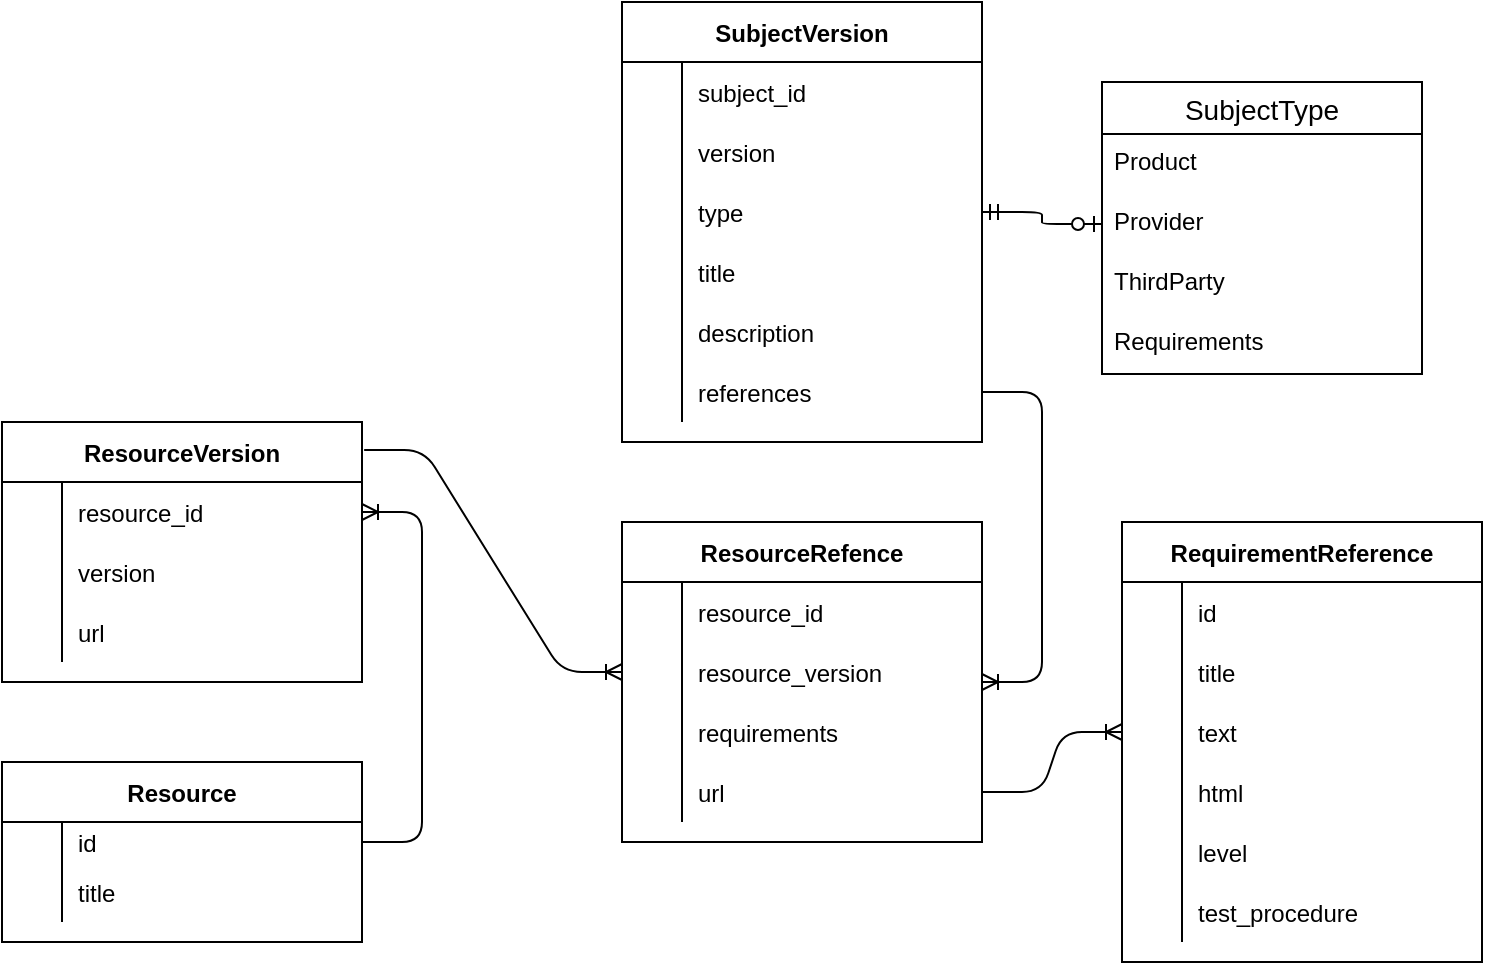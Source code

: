 <mxfile version="13.8.0" type="github">
  <diagram id="R2lEEEUBdFMjLlhIrx00" name="Page-1">
    <mxGraphModel dx="1085" dy="598" grid="1" gridSize="10" guides="1" tooltips="1" connect="1" arrows="1" fold="1" page="1" pageScale="1" pageWidth="850" pageHeight="1100" math="0" shadow="0" extFonts="Permanent Marker^https://fonts.googleapis.com/css?family=Permanent+Marker">
      <root>
        <mxCell id="0" />
        <mxCell id="1" parent="0" />
        <mxCell id="C-vyLk0tnHw3VtMMgP7b-13" value="SubjectVersion" style="shape=table;startSize=30;container=1;collapsible=1;childLayout=tableLayout;fixedRows=1;rowLines=0;fontStyle=1;align=center;resizeLast=1;" parent="1" vertex="1">
          <mxGeometry x="340" y="90" width="180" height="220" as="geometry" />
        </mxCell>
        <mxCell id="DWt9k8COlvQFSIsHi1i5-95" value="" style="shape=partialRectangle;collapsible=0;dropTarget=0;pointerEvents=0;fillColor=none;points=[[0,0.5],[1,0.5]];portConstraint=eastwest;top=0;left=0;right=0;bottom=0;" vertex="1" parent="C-vyLk0tnHw3VtMMgP7b-13">
          <mxGeometry y="30" width="180" height="30" as="geometry" />
        </mxCell>
        <mxCell id="DWt9k8COlvQFSIsHi1i5-96" value="" style="shape=partialRectangle;overflow=hidden;connectable=0;fillColor=none;top=0;left=0;bottom=0;right=0;" vertex="1" parent="DWt9k8COlvQFSIsHi1i5-95">
          <mxGeometry width="30" height="30" as="geometry" />
        </mxCell>
        <mxCell id="DWt9k8COlvQFSIsHi1i5-97" value="subject_id" style="shape=partialRectangle;overflow=hidden;connectable=0;fillColor=none;top=0;left=0;bottom=0;right=0;align=left;spacingLeft=6;" vertex="1" parent="DWt9k8COlvQFSIsHi1i5-95">
          <mxGeometry x="30" width="150" height="30" as="geometry" />
        </mxCell>
        <mxCell id="DWt9k8COlvQFSIsHi1i5-92" value="" style="shape=partialRectangle;collapsible=0;dropTarget=0;pointerEvents=0;fillColor=none;points=[[0,0.5],[1,0.5]];portConstraint=eastwest;top=0;left=0;right=0;bottom=0;" vertex="1" parent="C-vyLk0tnHw3VtMMgP7b-13">
          <mxGeometry y="60" width="180" height="30" as="geometry" />
        </mxCell>
        <mxCell id="DWt9k8COlvQFSIsHi1i5-93" value="" style="shape=partialRectangle;overflow=hidden;connectable=0;fillColor=none;top=0;left=0;bottom=0;right=0;" vertex="1" parent="DWt9k8COlvQFSIsHi1i5-92">
          <mxGeometry width="30" height="30" as="geometry" />
        </mxCell>
        <mxCell id="DWt9k8COlvQFSIsHi1i5-94" value="version" style="shape=partialRectangle;overflow=hidden;connectable=0;fillColor=none;top=0;left=0;bottom=0;right=0;align=left;spacingLeft=6;" vertex="1" parent="DWt9k8COlvQFSIsHi1i5-92">
          <mxGeometry x="30" width="150" height="30" as="geometry" />
        </mxCell>
        <mxCell id="C-vyLk0tnHw3VtMMgP7b-17" value="" style="shape=partialRectangle;collapsible=0;dropTarget=0;pointerEvents=0;fillColor=none;points=[[0,0.5],[1,0.5]];portConstraint=eastwest;top=0;left=0;right=0;bottom=0;" parent="C-vyLk0tnHw3VtMMgP7b-13" vertex="1">
          <mxGeometry y="90" width="180" height="30" as="geometry" />
        </mxCell>
        <mxCell id="C-vyLk0tnHw3VtMMgP7b-18" value="" style="shape=partialRectangle;overflow=hidden;connectable=0;fillColor=none;top=0;left=0;bottom=0;right=0;" parent="C-vyLk0tnHw3VtMMgP7b-17" vertex="1">
          <mxGeometry width="30" height="30" as="geometry" />
        </mxCell>
        <mxCell id="C-vyLk0tnHw3VtMMgP7b-19" value="type" style="shape=partialRectangle;overflow=hidden;connectable=0;fillColor=none;top=0;left=0;bottom=0;right=0;align=left;spacingLeft=6;" parent="C-vyLk0tnHw3VtMMgP7b-17" vertex="1">
          <mxGeometry x="30" width="150" height="30" as="geometry" />
        </mxCell>
        <mxCell id="C-vyLk0tnHw3VtMMgP7b-20" value="" style="shape=partialRectangle;collapsible=0;dropTarget=0;pointerEvents=0;fillColor=none;points=[[0,0.5],[1,0.5]];portConstraint=eastwest;top=0;left=0;right=0;bottom=0;" parent="C-vyLk0tnHw3VtMMgP7b-13" vertex="1">
          <mxGeometry y="120" width="180" height="30" as="geometry" />
        </mxCell>
        <mxCell id="C-vyLk0tnHw3VtMMgP7b-21" value="" style="shape=partialRectangle;overflow=hidden;connectable=0;fillColor=none;top=0;left=0;bottom=0;right=0;" parent="C-vyLk0tnHw3VtMMgP7b-20" vertex="1">
          <mxGeometry width="30" height="30" as="geometry" />
        </mxCell>
        <mxCell id="C-vyLk0tnHw3VtMMgP7b-22" value="title" style="shape=partialRectangle;overflow=hidden;connectable=0;fillColor=none;top=0;left=0;bottom=0;right=0;align=left;spacingLeft=6;" parent="C-vyLk0tnHw3VtMMgP7b-20" vertex="1">
          <mxGeometry x="30" width="150" height="30" as="geometry" />
        </mxCell>
        <mxCell id="DWt9k8COlvQFSIsHi1i5-10" value="" style="shape=partialRectangle;collapsible=0;dropTarget=0;pointerEvents=0;fillColor=none;points=[[0,0.5],[1,0.5]];portConstraint=eastwest;top=0;left=0;right=0;bottom=0;" vertex="1" parent="C-vyLk0tnHw3VtMMgP7b-13">
          <mxGeometry y="150" width="180" height="30" as="geometry" />
        </mxCell>
        <mxCell id="DWt9k8COlvQFSIsHi1i5-11" value="" style="shape=partialRectangle;overflow=hidden;connectable=0;fillColor=none;top=0;left=0;bottom=0;right=0;" vertex="1" parent="DWt9k8COlvQFSIsHi1i5-10">
          <mxGeometry width="30" height="30" as="geometry" />
        </mxCell>
        <mxCell id="DWt9k8COlvQFSIsHi1i5-12" value="description" style="shape=partialRectangle;overflow=hidden;connectable=0;fillColor=none;top=0;left=0;bottom=0;right=0;align=left;spacingLeft=6;" vertex="1" parent="DWt9k8COlvQFSIsHi1i5-10">
          <mxGeometry x="30" width="150" height="30" as="geometry" />
        </mxCell>
        <mxCell id="DWt9k8COlvQFSIsHi1i5-7" value="" style="shape=partialRectangle;collapsible=0;dropTarget=0;pointerEvents=0;fillColor=none;points=[[0,0.5],[1,0.5]];portConstraint=eastwest;top=0;left=0;right=0;bottom=0;" vertex="1" parent="C-vyLk0tnHw3VtMMgP7b-13">
          <mxGeometry y="180" width="180" height="30" as="geometry" />
        </mxCell>
        <mxCell id="DWt9k8COlvQFSIsHi1i5-8" value="" style="shape=partialRectangle;overflow=hidden;connectable=0;fillColor=none;top=0;left=0;bottom=0;right=0;" vertex="1" parent="DWt9k8COlvQFSIsHi1i5-7">
          <mxGeometry width="30" height="30" as="geometry" />
        </mxCell>
        <mxCell id="DWt9k8COlvQFSIsHi1i5-9" value="references" style="shape=partialRectangle;overflow=hidden;connectable=0;fillColor=none;top=0;left=0;bottom=0;right=0;align=left;spacingLeft=6;" vertex="1" parent="DWt9k8COlvQFSIsHi1i5-7">
          <mxGeometry x="30" width="150" height="30" as="geometry" />
        </mxCell>
        <mxCell id="DWt9k8COlvQFSIsHi1i5-14" value="SubjectType" style="swimlane;fontStyle=0;childLayout=stackLayout;horizontal=1;startSize=26;horizontalStack=0;resizeParent=1;resizeParentMax=0;resizeLast=0;collapsible=1;marginBottom=0;align=center;fontSize=14;" vertex="1" parent="1">
          <mxGeometry x="580" y="130" width="160" height="146" as="geometry" />
        </mxCell>
        <mxCell id="DWt9k8COlvQFSIsHi1i5-15" value="Product" style="text;strokeColor=none;fillColor=none;spacingLeft=4;spacingRight=4;overflow=hidden;rotatable=0;points=[[0,0.5],[1,0.5]];portConstraint=eastwest;fontSize=12;" vertex="1" parent="DWt9k8COlvQFSIsHi1i5-14">
          <mxGeometry y="26" width="160" height="30" as="geometry" />
        </mxCell>
        <mxCell id="DWt9k8COlvQFSIsHi1i5-16" value="Provider" style="text;strokeColor=none;fillColor=none;spacingLeft=4;spacingRight=4;overflow=hidden;rotatable=0;points=[[0,0.5],[1,0.5]];portConstraint=eastwest;fontSize=12;" vertex="1" parent="DWt9k8COlvQFSIsHi1i5-14">
          <mxGeometry y="56" width="160" height="30" as="geometry" />
        </mxCell>
        <mxCell id="DWt9k8COlvQFSIsHi1i5-17" value="ThirdParty" style="text;strokeColor=none;fillColor=none;spacingLeft=4;spacingRight=4;overflow=hidden;rotatable=0;points=[[0,0.5],[1,0.5]];portConstraint=eastwest;fontSize=12;" vertex="1" parent="DWt9k8COlvQFSIsHi1i5-14">
          <mxGeometry y="86" width="160" height="30" as="geometry" />
        </mxCell>
        <mxCell id="DWt9k8COlvQFSIsHi1i5-19" value="Requirements" style="text;strokeColor=none;fillColor=none;spacingLeft=4;spacingRight=4;overflow=hidden;rotatable=0;points=[[0,0.5],[1,0.5]];portConstraint=eastwest;fontSize=12;" vertex="1" parent="DWt9k8COlvQFSIsHi1i5-14">
          <mxGeometry y="116" width="160" height="30" as="geometry" />
        </mxCell>
        <mxCell id="DWt9k8COlvQFSIsHi1i5-18" value="" style="edgeStyle=entityRelationEdgeStyle;fontSize=12;html=1;endArrow=ERzeroToOne;startArrow=ERmandOne;entryX=0;entryY=0.5;entryDx=0;entryDy=0;exitX=1;exitY=0.5;exitDx=0;exitDy=0;" edge="1" parent="1" source="C-vyLk0tnHw3VtMMgP7b-17" target="DWt9k8COlvQFSIsHi1i5-16">
          <mxGeometry width="100" height="100" relative="1" as="geometry">
            <mxPoint x="340" y="460" as="sourcePoint" />
            <mxPoint x="440" y="360" as="targetPoint" />
          </mxGeometry>
        </mxCell>
        <mxCell id="DWt9k8COlvQFSIsHi1i5-20" value="" style="edgeStyle=entityRelationEdgeStyle;fontSize=12;html=1;endArrow=ERoneToMany;exitX=1;exitY=0.5;exitDx=0;exitDy=0;" edge="1" parent="1" source="DWt9k8COlvQFSIsHi1i5-7" target="DWt9k8COlvQFSIsHi1i5-21">
          <mxGeometry width="100" height="100" relative="1" as="geometry">
            <mxPoint x="460" y="280" as="sourcePoint" />
            <mxPoint x="570" y="420" as="targetPoint" />
          </mxGeometry>
        </mxCell>
        <mxCell id="DWt9k8COlvQFSIsHi1i5-21" value="ResourceRefence" style="shape=table;startSize=30;container=1;collapsible=1;childLayout=tableLayout;fixedRows=1;rowLines=0;fontStyle=1;align=center;resizeLast=1;" vertex="1" parent="1">
          <mxGeometry x="340" y="350" width="180" height="160" as="geometry" />
        </mxCell>
        <mxCell id="DWt9k8COlvQFSIsHi1i5-139" value="" style="shape=partialRectangle;collapsible=0;dropTarget=0;pointerEvents=0;fillColor=none;top=0;left=0;bottom=0;right=0;points=[[0,0.5],[1,0.5]];portConstraint=eastwest;" vertex="1" parent="DWt9k8COlvQFSIsHi1i5-21">
          <mxGeometry y="30" width="180" height="30" as="geometry" />
        </mxCell>
        <mxCell id="DWt9k8COlvQFSIsHi1i5-140" value="" style="shape=partialRectangle;connectable=0;fillColor=none;top=0;left=0;bottom=0;right=0;editable=1;overflow=hidden;" vertex="1" parent="DWt9k8COlvQFSIsHi1i5-139">
          <mxGeometry width="30" height="30" as="geometry" />
        </mxCell>
        <mxCell id="DWt9k8COlvQFSIsHi1i5-141" value="resource_id" style="shape=partialRectangle;connectable=0;fillColor=none;top=0;left=0;bottom=0;right=0;align=left;spacingLeft=6;overflow=hidden;" vertex="1" parent="DWt9k8COlvQFSIsHi1i5-139">
          <mxGeometry x="30" width="150" height="30" as="geometry" />
        </mxCell>
        <mxCell id="DWt9k8COlvQFSIsHi1i5-136" value="" style="shape=partialRectangle;collapsible=0;dropTarget=0;pointerEvents=0;fillColor=none;top=0;left=0;bottom=0;right=0;points=[[0,0.5],[1,0.5]];portConstraint=eastwest;" vertex="1" parent="DWt9k8COlvQFSIsHi1i5-21">
          <mxGeometry y="60" width="180" height="30" as="geometry" />
        </mxCell>
        <mxCell id="DWt9k8COlvQFSIsHi1i5-137" value="" style="shape=partialRectangle;connectable=0;fillColor=none;top=0;left=0;bottom=0;right=0;editable=1;overflow=hidden;" vertex="1" parent="DWt9k8COlvQFSIsHi1i5-136">
          <mxGeometry width="30" height="30" as="geometry" />
        </mxCell>
        <mxCell id="DWt9k8COlvQFSIsHi1i5-138" value="resource_version" style="shape=partialRectangle;connectable=0;fillColor=none;top=0;left=0;bottom=0;right=0;align=left;spacingLeft=6;overflow=hidden;" vertex="1" parent="DWt9k8COlvQFSIsHi1i5-136">
          <mxGeometry x="30" width="150" height="30" as="geometry" />
        </mxCell>
        <mxCell id="DWt9k8COlvQFSIsHi1i5-71" value="" style="shape=partialRectangle;collapsible=0;dropTarget=0;pointerEvents=0;fillColor=none;top=0;left=0;bottom=0;right=0;points=[[0,0.5],[1,0.5]];portConstraint=eastwest;" vertex="1" parent="DWt9k8COlvQFSIsHi1i5-21">
          <mxGeometry y="90" width="180" height="30" as="geometry" />
        </mxCell>
        <mxCell id="DWt9k8COlvQFSIsHi1i5-72" value="" style="shape=partialRectangle;connectable=0;fillColor=none;top=0;left=0;bottom=0;right=0;editable=1;overflow=hidden;" vertex="1" parent="DWt9k8COlvQFSIsHi1i5-71">
          <mxGeometry width="30" height="30" as="geometry" />
        </mxCell>
        <mxCell id="DWt9k8COlvQFSIsHi1i5-73" value="requirements" style="shape=partialRectangle;connectable=0;fillColor=none;top=0;left=0;bottom=0;right=0;align=left;spacingLeft=6;overflow=hidden;" vertex="1" parent="DWt9k8COlvQFSIsHi1i5-71">
          <mxGeometry x="30" width="150" height="30" as="geometry" />
        </mxCell>
        <mxCell id="DWt9k8COlvQFSIsHi1i5-25" value="" style="shape=partialRectangle;collapsible=0;dropTarget=0;pointerEvents=0;fillColor=none;top=0;left=0;bottom=0;right=0;points=[[0,0.5],[1,0.5]];portConstraint=eastwest;" vertex="1" parent="DWt9k8COlvQFSIsHi1i5-21">
          <mxGeometry y="120" width="180" height="30" as="geometry" />
        </mxCell>
        <mxCell id="DWt9k8COlvQFSIsHi1i5-26" value="" style="shape=partialRectangle;connectable=0;fillColor=none;top=0;left=0;bottom=0;right=0;editable=1;overflow=hidden;" vertex="1" parent="DWt9k8COlvQFSIsHi1i5-25">
          <mxGeometry width="30" height="30" as="geometry" />
        </mxCell>
        <mxCell id="DWt9k8COlvQFSIsHi1i5-27" value="url" style="shape=partialRectangle;connectable=0;fillColor=none;top=0;left=0;bottom=0;right=0;align=left;spacingLeft=6;overflow=hidden;" vertex="1" parent="DWt9k8COlvQFSIsHi1i5-25">
          <mxGeometry x="30" width="150" height="30" as="geometry" />
        </mxCell>
        <mxCell id="DWt9k8COlvQFSIsHi1i5-57" value="" style="edgeStyle=entityRelationEdgeStyle;fontSize=12;html=1;endArrow=ERoneToMany;exitX=1;exitY=0.5;exitDx=0;exitDy=0;entryX=0;entryY=0.5;entryDx=0;entryDy=0;" edge="1" parent="1" source="DWt9k8COlvQFSIsHi1i5-25" target="DWt9k8COlvQFSIsHi1i5-44">
          <mxGeometry width="100" height="100" relative="1" as="geometry">
            <mxPoint x="600" y="450" as="sourcePoint" />
            <mxPoint x="600" y="640" as="targetPoint" />
          </mxGeometry>
        </mxCell>
        <mxCell id="DWt9k8COlvQFSIsHi1i5-77" value="" style="edgeStyle=entityRelationEdgeStyle;fontSize=12;html=1;endArrow=ERoneToMany;exitX=1.006;exitY=0.108;exitDx=0;exitDy=0;entryX=0;entryY=0.5;entryDx=0;entryDy=0;exitPerimeter=0;" edge="1" parent="1" source="DWt9k8COlvQFSIsHi1i5-58" target="DWt9k8COlvQFSIsHi1i5-136">
          <mxGeometry width="100" height="100" relative="1" as="geometry">
            <mxPoint x="420" y="590" as="sourcePoint" />
            <mxPoint x="310" y="425" as="targetPoint" />
          </mxGeometry>
        </mxCell>
        <mxCell id="DWt9k8COlvQFSIsHi1i5-91" value="" style="edgeStyle=entityRelationEdgeStyle;fontSize=12;html=1;endArrow=ERoneToMany;entryX=1;entryY=0.5;entryDx=0;entryDy=0;exitX=1;exitY=0.5;exitDx=0;exitDy=0;" edge="1" parent="1" source="DWt9k8COlvQFSIsHi1i5-133" target="DWt9k8COlvQFSIsHi1i5-130">
          <mxGeometry width="100" height="100" relative="1" as="geometry">
            <mxPoint x="240" y="555" as="sourcePoint" />
            <mxPoint x="240" y="305" as="targetPoint" />
          </mxGeometry>
        </mxCell>
        <mxCell id="DWt9k8COlvQFSIsHi1i5-37" value="RequirementReference" style="shape=table;startSize=30;container=1;collapsible=1;childLayout=tableLayout;fixedRows=1;rowLines=0;fontStyle=1;align=center;resizeLast=1;" vertex="1" parent="1">
          <mxGeometry x="590" y="350" width="180" height="220" as="geometry" />
        </mxCell>
        <mxCell id="DWt9k8COlvQFSIsHi1i5-41" value="" style="shape=partialRectangle;collapsible=0;dropTarget=0;pointerEvents=0;fillColor=none;top=0;left=0;bottom=0;right=0;points=[[0,0.5],[1,0.5]];portConstraint=eastwest;" vertex="1" parent="DWt9k8COlvQFSIsHi1i5-37">
          <mxGeometry y="30" width="180" height="30" as="geometry" />
        </mxCell>
        <mxCell id="DWt9k8COlvQFSIsHi1i5-42" value="" style="shape=partialRectangle;connectable=0;fillColor=none;top=0;left=0;bottom=0;right=0;editable=1;overflow=hidden;" vertex="1" parent="DWt9k8COlvQFSIsHi1i5-41">
          <mxGeometry width="30" height="30" as="geometry" />
        </mxCell>
        <mxCell id="DWt9k8COlvQFSIsHi1i5-43" value="id" style="shape=partialRectangle;connectable=0;fillColor=none;top=0;left=0;bottom=0;right=0;align=left;spacingLeft=6;overflow=hidden;" vertex="1" parent="DWt9k8COlvQFSIsHi1i5-41">
          <mxGeometry x="30" width="150" height="30" as="geometry" />
        </mxCell>
        <mxCell id="DWt9k8COlvQFSIsHi1i5-127" value="" style="shape=partialRectangle;collapsible=0;dropTarget=0;pointerEvents=0;fillColor=none;top=0;left=0;bottom=0;right=0;points=[[0,0.5],[1,0.5]];portConstraint=eastwest;" vertex="1" parent="DWt9k8COlvQFSIsHi1i5-37">
          <mxGeometry y="60" width="180" height="30" as="geometry" />
        </mxCell>
        <mxCell id="DWt9k8COlvQFSIsHi1i5-128" value="" style="shape=partialRectangle;connectable=0;fillColor=none;top=0;left=0;bottom=0;right=0;editable=1;overflow=hidden;" vertex="1" parent="DWt9k8COlvQFSIsHi1i5-127">
          <mxGeometry width="30" height="30" as="geometry" />
        </mxCell>
        <mxCell id="DWt9k8COlvQFSIsHi1i5-129" value="title" style="shape=partialRectangle;connectable=0;fillColor=none;top=0;left=0;bottom=0;right=0;align=left;spacingLeft=6;overflow=hidden;" vertex="1" parent="DWt9k8COlvQFSIsHi1i5-127">
          <mxGeometry x="30" width="150" height="30" as="geometry" />
        </mxCell>
        <mxCell id="DWt9k8COlvQFSIsHi1i5-44" value="" style="shape=partialRectangle;collapsible=0;dropTarget=0;pointerEvents=0;fillColor=none;top=0;left=0;bottom=0;right=0;points=[[0,0.5],[1,0.5]];portConstraint=eastwest;" vertex="1" parent="DWt9k8COlvQFSIsHi1i5-37">
          <mxGeometry y="90" width="180" height="30" as="geometry" />
        </mxCell>
        <mxCell id="DWt9k8COlvQFSIsHi1i5-45" value="" style="shape=partialRectangle;connectable=0;fillColor=none;top=0;left=0;bottom=0;right=0;editable=1;overflow=hidden;" vertex="1" parent="DWt9k8COlvQFSIsHi1i5-44">
          <mxGeometry width="30" height="30" as="geometry" />
        </mxCell>
        <mxCell id="DWt9k8COlvQFSIsHi1i5-46" value="text" style="shape=partialRectangle;connectable=0;fillColor=none;top=0;left=0;bottom=0;right=0;align=left;spacingLeft=6;overflow=hidden;" vertex="1" parent="DWt9k8COlvQFSIsHi1i5-44">
          <mxGeometry x="30" width="150" height="30" as="geometry" />
        </mxCell>
        <mxCell id="DWt9k8COlvQFSIsHi1i5-50" value="" style="shape=partialRectangle;collapsible=0;dropTarget=0;pointerEvents=0;fillColor=none;top=0;left=0;bottom=0;right=0;points=[[0,0.5],[1,0.5]];portConstraint=eastwest;" vertex="1" parent="DWt9k8COlvQFSIsHi1i5-37">
          <mxGeometry y="120" width="180" height="30" as="geometry" />
        </mxCell>
        <mxCell id="DWt9k8COlvQFSIsHi1i5-51" value="" style="shape=partialRectangle;connectable=0;fillColor=none;top=0;left=0;bottom=0;right=0;editable=1;overflow=hidden;" vertex="1" parent="DWt9k8COlvQFSIsHi1i5-50">
          <mxGeometry width="30" height="30" as="geometry" />
        </mxCell>
        <mxCell id="DWt9k8COlvQFSIsHi1i5-52" value="html" style="shape=partialRectangle;connectable=0;fillColor=none;top=0;left=0;bottom=0;right=0;align=left;spacingLeft=6;overflow=hidden;" vertex="1" parent="DWt9k8COlvQFSIsHi1i5-50">
          <mxGeometry x="30" width="150" height="30" as="geometry" />
        </mxCell>
        <mxCell id="DWt9k8COlvQFSIsHi1i5-53" value="" style="shape=partialRectangle;collapsible=0;dropTarget=0;pointerEvents=0;fillColor=none;top=0;left=0;bottom=0;right=0;points=[[0,0.5],[1,0.5]];portConstraint=eastwest;" vertex="1" parent="DWt9k8COlvQFSIsHi1i5-37">
          <mxGeometry y="150" width="180" height="30" as="geometry" />
        </mxCell>
        <mxCell id="DWt9k8COlvQFSIsHi1i5-54" value="" style="shape=partialRectangle;connectable=0;fillColor=none;top=0;left=0;bottom=0;right=0;editable=1;overflow=hidden;" vertex="1" parent="DWt9k8COlvQFSIsHi1i5-53">
          <mxGeometry width="30" height="30" as="geometry" />
        </mxCell>
        <mxCell id="DWt9k8COlvQFSIsHi1i5-55" value="level" style="shape=partialRectangle;connectable=0;fillColor=none;top=0;left=0;bottom=0;right=0;align=left;spacingLeft=6;overflow=hidden;" vertex="1" parent="DWt9k8COlvQFSIsHi1i5-53">
          <mxGeometry x="30" width="150" height="30" as="geometry" />
        </mxCell>
        <mxCell id="DWt9k8COlvQFSIsHi1i5-47" value="" style="shape=partialRectangle;collapsible=0;dropTarget=0;pointerEvents=0;fillColor=none;top=0;left=0;bottom=0;right=0;points=[[0,0.5],[1,0.5]];portConstraint=eastwest;" vertex="1" parent="DWt9k8COlvQFSIsHi1i5-37">
          <mxGeometry y="180" width="180" height="30" as="geometry" />
        </mxCell>
        <mxCell id="DWt9k8COlvQFSIsHi1i5-48" value="" style="shape=partialRectangle;connectable=0;fillColor=none;top=0;left=0;bottom=0;right=0;editable=1;overflow=hidden;" vertex="1" parent="DWt9k8COlvQFSIsHi1i5-47">
          <mxGeometry width="30" height="30" as="geometry" />
        </mxCell>
        <mxCell id="DWt9k8COlvQFSIsHi1i5-49" value="test_procedure" style="shape=partialRectangle;connectable=0;fillColor=none;top=0;left=0;bottom=0;right=0;align=left;spacingLeft=6;overflow=hidden;" vertex="1" parent="DWt9k8COlvQFSIsHi1i5-47">
          <mxGeometry x="30" width="150" height="30" as="geometry" />
        </mxCell>
        <mxCell id="DWt9k8COlvQFSIsHi1i5-58" value="ResourceVersion" style="shape=table;startSize=30;container=1;collapsible=1;childLayout=tableLayout;fixedRows=1;rowLines=0;fontStyle=1;align=center;resizeLast=1;" vertex="1" parent="1">
          <mxGeometry x="30" y="300" width="180" height="130" as="geometry" />
        </mxCell>
        <mxCell id="DWt9k8COlvQFSIsHi1i5-130" value="" style="shape=partialRectangle;collapsible=0;dropTarget=0;pointerEvents=0;fillColor=none;top=0;left=0;bottom=0;right=0;points=[[0,0.5],[1,0.5]];portConstraint=eastwest;" vertex="1" parent="DWt9k8COlvQFSIsHi1i5-58">
          <mxGeometry y="30" width="180" height="30" as="geometry" />
        </mxCell>
        <mxCell id="DWt9k8COlvQFSIsHi1i5-131" value="" style="shape=partialRectangle;connectable=0;fillColor=none;top=0;left=0;bottom=0;right=0;editable=1;overflow=hidden;" vertex="1" parent="DWt9k8COlvQFSIsHi1i5-130">
          <mxGeometry width="30" height="30" as="geometry" />
        </mxCell>
        <mxCell id="DWt9k8COlvQFSIsHi1i5-132" value="resource_id" style="shape=partialRectangle;connectable=0;fillColor=none;top=0;left=0;bottom=0;right=0;align=left;spacingLeft=6;overflow=hidden;" vertex="1" parent="DWt9k8COlvQFSIsHi1i5-130">
          <mxGeometry x="30" width="150" height="30" as="geometry" />
        </mxCell>
        <mxCell id="DWt9k8COlvQFSIsHi1i5-104" value="" style="shape=partialRectangle;collapsible=0;dropTarget=0;pointerEvents=0;fillColor=none;top=0;left=0;bottom=0;right=0;points=[[0,0.5],[1,0.5]];portConstraint=eastwest;" vertex="1" parent="DWt9k8COlvQFSIsHi1i5-58">
          <mxGeometry y="60" width="180" height="30" as="geometry" />
        </mxCell>
        <mxCell id="DWt9k8COlvQFSIsHi1i5-105" value="" style="shape=partialRectangle;connectable=0;fillColor=none;top=0;left=0;bottom=0;right=0;editable=1;overflow=hidden;" vertex="1" parent="DWt9k8COlvQFSIsHi1i5-104">
          <mxGeometry width="30" height="30" as="geometry" />
        </mxCell>
        <mxCell id="DWt9k8COlvQFSIsHi1i5-106" value="version" style="shape=partialRectangle;connectable=0;fillColor=none;top=0;left=0;bottom=0;right=0;align=left;spacingLeft=6;overflow=hidden;" vertex="1" parent="DWt9k8COlvQFSIsHi1i5-104">
          <mxGeometry x="30" width="150" height="30" as="geometry" />
        </mxCell>
        <mxCell id="DWt9k8COlvQFSIsHi1i5-101" value="" style="shape=partialRectangle;collapsible=0;dropTarget=0;pointerEvents=0;fillColor=none;top=0;left=0;bottom=0;right=0;points=[[0,0.5],[1,0.5]];portConstraint=eastwest;" vertex="1" parent="DWt9k8COlvQFSIsHi1i5-58">
          <mxGeometry y="90" width="180" height="30" as="geometry" />
        </mxCell>
        <mxCell id="DWt9k8COlvQFSIsHi1i5-102" value="" style="shape=partialRectangle;connectable=0;fillColor=none;top=0;left=0;bottom=0;right=0;editable=1;overflow=hidden;" vertex="1" parent="DWt9k8COlvQFSIsHi1i5-101">
          <mxGeometry width="30" height="30" as="geometry" />
        </mxCell>
        <mxCell id="DWt9k8COlvQFSIsHi1i5-103" value="url" style="shape=partialRectangle;connectable=0;fillColor=none;top=0;left=0;bottom=0;right=0;align=left;spacingLeft=6;overflow=hidden;" vertex="1" parent="DWt9k8COlvQFSIsHi1i5-101">
          <mxGeometry x="30" width="150" height="30" as="geometry" />
        </mxCell>
        <mxCell id="DWt9k8COlvQFSIsHi1i5-78" value="Resource" style="shape=table;startSize=30;container=1;collapsible=1;childLayout=tableLayout;fixedRows=1;rowLines=0;fontStyle=1;align=center;resizeLast=1;" vertex="1" parent="1">
          <mxGeometry x="30" y="470" width="180" height="90" as="geometry" />
        </mxCell>
        <mxCell id="DWt9k8COlvQFSIsHi1i5-133" value="" style="shape=partialRectangle;collapsible=0;dropTarget=0;pointerEvents=0;fillColor=none;top=0;left=0;bottom=0;right=0;points=[[0,0.5],[1,0.5]];portConstraint=eastwest;" vertex="1" parent="DWt9k8COlvQFSIsHi1i5-78">
          <mxGeometry y="30" width="180" height="20" as="geometry" />
        </mxCell>
        <mxCell id="DWt9k8COlvQFSIsHi1i5-134" value="" style="shape=partialRectangle;connectable=0;fillColor=none;top=0;left=0;bottom=0;right=0;editable=1;overflow=hidden;" vertex="1" parent="DWt9k8COlvQFSIsHi1i5-133">
          <mxGeometry width="30" height="20" as="geometry" />
        </mxCell>
        <mxCell id="DWt9k8COlvQFSIsHi1i5-135" value="id" style="shape=partialRectangle;connectable=0;fillColor=none;top=0;left=0;bottom=0;right=0;align=left;spacingLeft=6;overflow=hidden;" vertex="1" parent="DWt9k8COlvQFSIsHi1i5-133">
          <mxGeometry x="30" width="150" height="20" as="geometry" />
        </mxCell>
        <mxCell id="DWt9k8COlvQFSIsHi1i5-82" value="" style="shape=partialRectangle;collapsible=0;dropTarget=0;pointerEvents=0;fillColor=none;top=0;left=0;bottom=0;right=0;points=[[0,0.5],[1,0.5]];portConstraint=eastwest;" vertex="1" parent="DWt9k8COlvQFSIsHi1i5-78">
          <mxGeometry y="50" width="180" height="30" as="geometry" />
        </mxCell>
        <mxCell id="DWt9k8COlvQFSIsHi1i5-83" value="" style="shape=partialRectangle;connectable=0;fillColor=none;top=0;left=0;bottom=0;right=0;editable=1;overflow=hidden;" vertex="1" parent="DWt9k8COlvQFSIsHi1i5-82">
          <mxGeometry width="30" height="30" as="geometry" />
        </mxCell>
        <mxCell id="DWt9k8COlvQFSIsHi1i5-84" value="title" style="shape=partialRectangle;connectable=0;fillColor=none;top=0;left=0;bottom=0;right=0;align=left;spacingLeft=6;overflow=hidden;" vertex="1" parent="DWt9k8COlvQFSIsHi1i5-82">
          <mxGeometry x="30" width="150" height="30" as="geometry" />
        </mxCell>
      </root>
    </mxGraphModel>
  </diagram>
</mxfile>
